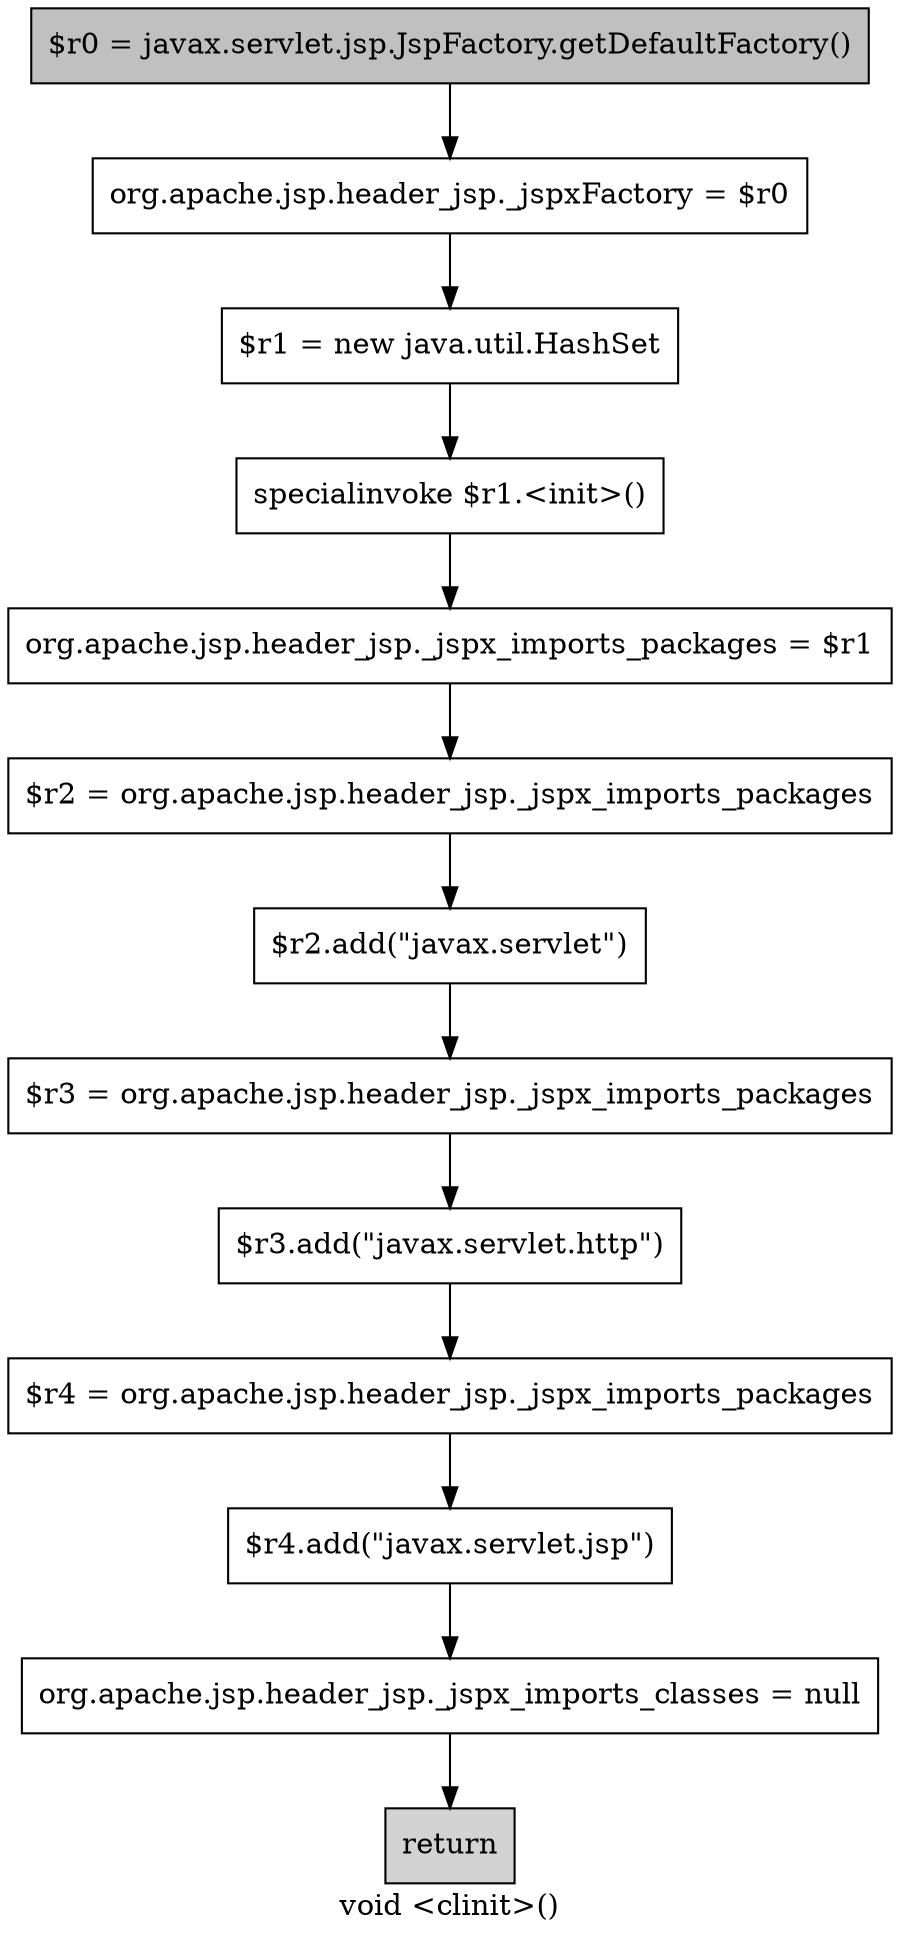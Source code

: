 digraph "void <clinit>()" {
    label="void <clinit>()";
    node [shape=box];
    "0" [style=filled,fillcolor=gray,label="$r0 = javax.servlet.jsp.JspFactory.getDefaultFactory()",];
    "1" [label="org.apache.jsp.header_jsp._jspxFactory = $r0",];
    "0"->"1";
    "2" [label="$r1 = new java.util.HashSet",];
    "1"->"2";
    "3" [label="specialinvoke $r1.<init>()",];
    "2"->"3";
    "4" [label="org.apache.jsp.header_jsp._jspx_imports_packages = $r1",];
    "3"->"4";
    "5" [label="$r2 = org.apache.jsp.header_jsp._jspx_imports_packages",];
    "4"->"5";
    "6" [label="$r2.add(\"javax.servlet\")",];
    "5"->"6";
    "7" [label="$r3 = org.apache.jsp.header_jsp._jspx_imports_packages",];
    "6"->"7";
    "8" [label="$r3.add(\"javax.servlet.http\")",];
    "7"->"8";
    "9" [label="$r4 = org.apache.jsp.header_jsp._jspx_imports_packages",];
    "8"->"9";
    "10" [label="$r4.add(\"javax.servlet.jsp\")",];
    "9"->"10";
    "11" [label="org.apache.jsp.header_jsp._jspx_imports_classes = null",];
    "10"->"11";
    "12" [style=filled,fillcolor=lightgray,label="return",];
    "11"->"12";
}
